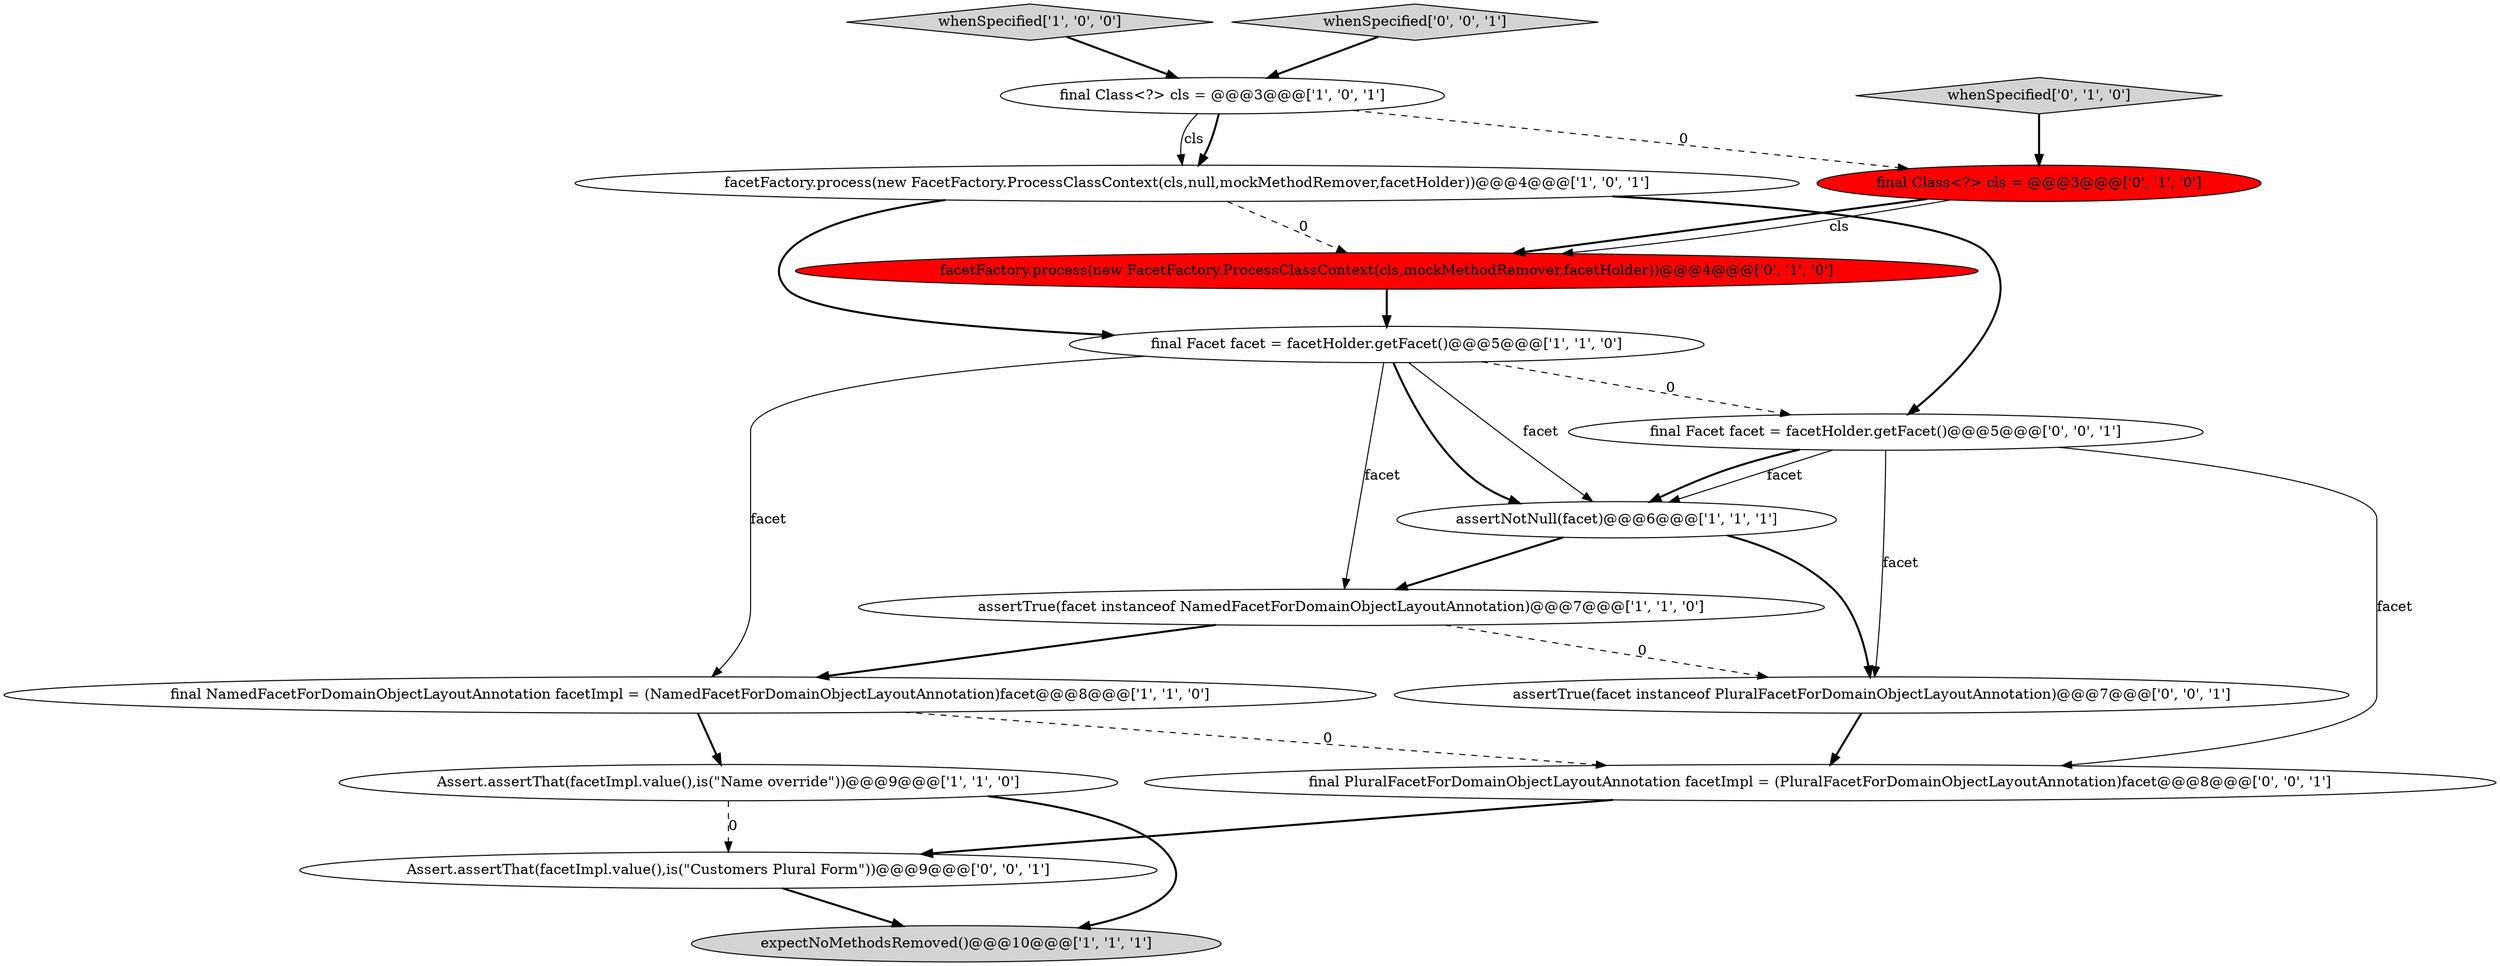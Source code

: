 digraph {
3 [style = filled, label = "expectNoMethodsRemoved()@@@10@@@['1', '1', '1']", fillcolor = lightgray, shape = ellipse image = "AAA0AAABBB1BBB"];
6 [style = filled, label = "assertNotNull(facet)@@@6@@@['1', '1', '1']", fillcolor = white, shape = ellipse image = "AAA0AAABBB1BBB"];
16 [style = filled, label = "final PluralFacetForDomainObjectLayoutAnnotation facetImpl = (PluralFacetForDomainObjectLayoutAnnotation)facet@@@8@@@['0', '0', '1']", fillcolor = white, shape = ellipse image = "AAA0AAABBB3BBB"];
14 [style = filled, label = "assertTrue(facet instanceof PluralFacetForDomainObjectLayoutAnnotation)@@@7@@@['0', '0', '1']", fillcolor = white, shape = ellipse image = "AAA0AAABBB3BBB"];
7 [style = filled, label = "final Class<?> cls = @@@3@@@['1', '0', '1']", fillcolor = white, shape = ellipse image = "AAA0AAABBB1BBB"];
2 [style = filled, label = "whenSpecified['1', '0', '0']", fillcolor = lightgray, shape = diamond image = "AAA0AAABBB1BBB"];
8 [style = filled, label = "final NamedFacetForDomainObjectLayoutAnnotation facetImpl = (NamedFacetForDomainObjectLayoutAnnotation)facet@@@8@@@['1', '1', '0']", fillcolor = white, shape = ellipse image = "AAA0AAABBB1BBB"];
11 [style = filled, label = "final Class<?> cls = @@@3@@@['0', '1', '0']", fillcolor = red, shape = ellipse image = "AAA1AAABBB2BBB"];
13 [style = filled, label = "Assert.assertThat(facetImpl.value(),is(\"Customers Plural Form\"))@@@9@@@['0', '0', '1']", fillcolor = white, shape = ellipse image = "AAA0AAABBB3BBB"];
10 [style = filled, label = "whenSpecified['0', '1', '0']", fillcolor = lightgray, shape = diamond image = "AAA0AAABBB2BBB"];
12 [style = filled, label = "whenSpecified['0', '0', '1']", fillcolor = lightgray, shape = diamond image = "AAA0AAABBB3BBB"];
15 [style = filled, label = "final Facet facet = facetHolder.getFacet()@@@5@@@['0', '0', '1']", fillcolor = white, shape = ellipse image = "AAA0AAABBB3BBB"];
5 [style = filled, label = "assertTrue(facet instanceof NamedFacetForDomainObjectLayoutAnnotation)@@@7@@@['1', '1', '0']", fillcolor = white, shape = ellipse image = "AAA0AAABBB1BBB"];
1 [style = filled, label = "facetFactory.process(new FacetFactory.ProcessClassContext(cls,null,mockMethodRemover,facetHolder))@@@4@@@['1', '0', '1']", fillcolor = white, shape = ellipse image = "AAA0AAABBB1BBB"];
9 [style = filled, label = "facetFactory.process(new FacetFactory.ProcessClassContext(cls,mockMethodRemover,facetHolder))@@@4@@@['0', '1', '0']", fillcolor = red, shape = ellipse image = "AAA1AAABBB2BBB"];
0 [style = filled, label = "Assert.assertThat(facetImpl.value(),is(\"Name override\"))@@@9@@@['1', '1', '0']", fillcolor = white, shape = ellipse image = "AAA0AAABBB1BBB"];
4 [style = filled, label = "final Facet facet = facetHolder.getFacet()@@@5@@@['1', '1', '0']", fillcolor = white, shape = ellipse image = "AAA0AAABBB1BBB"];
0->3 [style = bold, label=""];
14->16 [style = bold, label=""];
5->8 [style = bold, label=""];
4->5 [style = solid, label="facet"];
1->4 [style = bold, label=""];
16->13 [style = bold, label=""];
8->16 [style = dashed, label="0"];
5->14 [style = dashed, label="0"];
7->1 [style = bold, label=""];
15->6 [style = solid, label="facet"];
4->6 [style = bold, label=""];
1->15 [style = bold, label=""];
9->4 [style = bold, label=""];
7->11 [style = dashed, label="0"];
4->8 [style = solid, label="facet"];
1->9 [style = dashed, label="0"];
15->6 [style = bold, label=""];
11->9 [style = bold, label=""];
12->7 [style = bold, label=""];
8->0 [style = bold, label=""];
4->6 [style = solid, label="facet"];
11->9 [style = solid, label="cls"];
6->14 [style = bold, label=""];
6->5 [style = bold, label=""];
13->3 [style = bold, label=""];
4->15 [style = dashed, label="0"];
0->13 [style = dashed, label="0"];
15->16 [style = solid, label="facet"];
2->7 [style = bold, label=""];
15->14 [style = solid, label="facet"];
7->1 [style = solid, label="cls"];
10->11 [style = bold, label=""];
}
